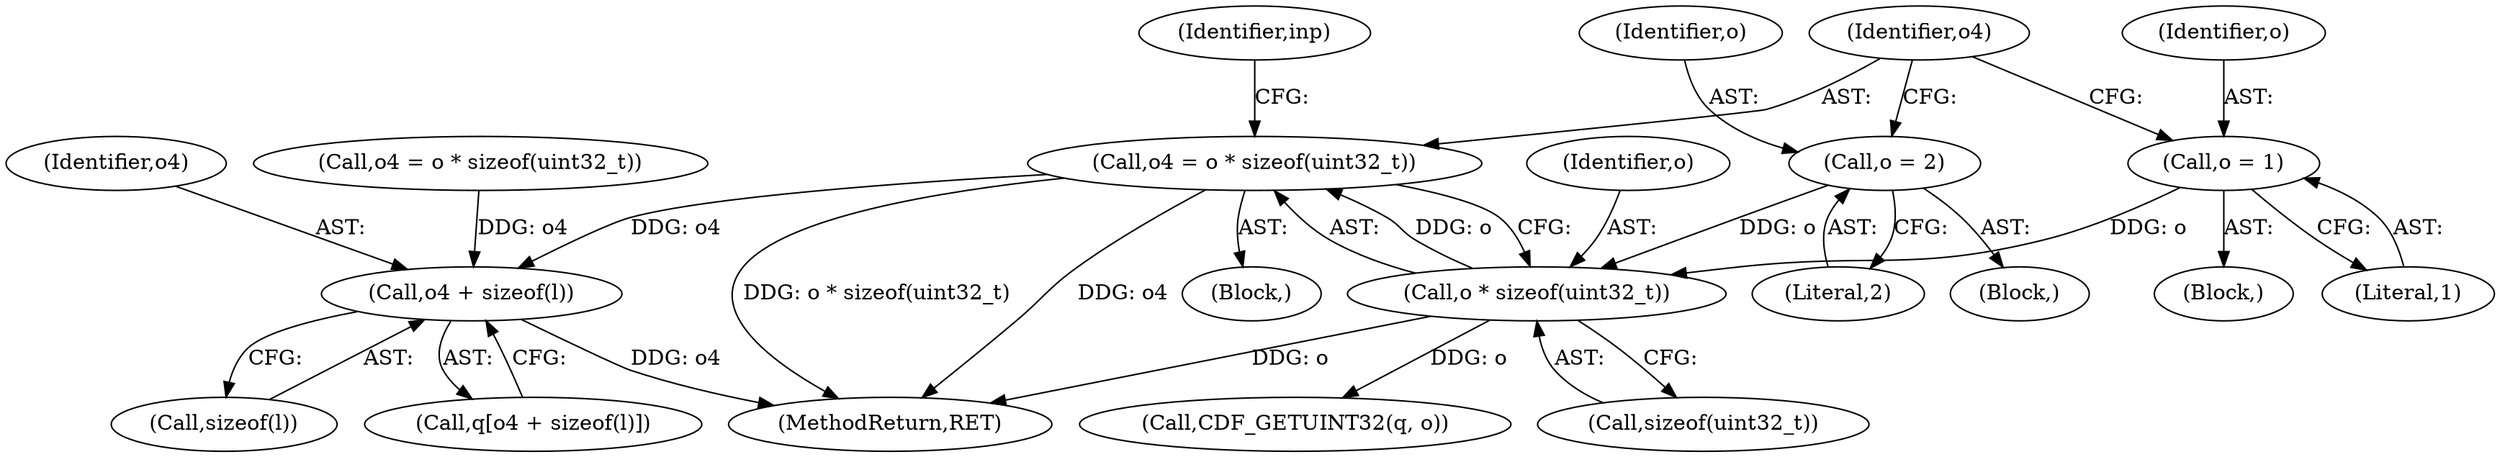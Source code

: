 digraph "0_file_1859fdb4e67c49c463c4e0078054335cd46ba295@API" {
"1000368" [label="(Call,o4 = o * sizeof(uint32_t))"];
"1000370" [label="(Call,o * sizeof(uint32_t))"];
"1000357" [label="(Call,o = 2)"];
"1000365" [label="(Call,o = 1)"];
"1000646" [label="(Call,o4 + sizeof(l))"];
"1000368" [label="(Call,o4 = o * sizeof(uint32_t))"];
"1000258" [label="(Block,)"];
"1000369" [label="(Identifier,o4)"];
"1000646" [label="(Call,o4 + sizeof(l))"];
"1000644" [label="(Call,q[o4 + sizeof(l)])"];
"1000367" [label="(Literal,1)"];
"1000619" [label="(Call,CDF_GETUINT32(q, o))"];
"1000371" [label="(Identifier,o)"];
"1000361" [label="(Block,)"];
"1000351" [label="(Block,)"];
"1000689" [label="(Call,o4 = o * sizeof(uint32_t))"];
"1000378" [label="(Identifier,inp)"];
"1000372" [label="(Call,sizeof(uint32_t))"];
"1000358" [label="(Identifier,o)"];
"1000647" [label="(Identifier,o4)"];
"1000648" [label="(Call,sizeof(l))"];
"1000357" [label="(Call,o = 2)"];
"1000761" [label="(MethodReturn,RET)"];
"1000365" [label="(Call,o = 1)"];
"1000370" [label="(Call,o * sizeof(uint32_t))"];
"1000366" [label="(Identifier,o)"];
"1000359" [label="(Literal,2)"];
"1000368" -> "1000258"  [label="AST: "];
"1000368" -> "1000370"  [label="CFG: "];
"1000369" -> "1000368"  [label="AST: "];
"1000370" -> "1000368"  [label="AST: "];
"1000378" -> "1000368"  [label="CFG: "];
"1000368" -> "1000761"  [label="DDG: o4"];
"1000368" -> "1000761"  [label="DDG: o * sizeof(uint32_t)"];
"1000370" -> "1000368"  [label="DDG: o"];
"1000368" -> "1000646"  [label="DDG: o4"];
"1000370" -> "1000372"  [label="CFG: "];
"1000371" -> "1000370"  [label="AST: "];
"1000372" -> "1000370"  [label="AST: "];
"1000370" -> "1000761"  [label="DDG: o"];
"1000357" -> "1000370"  [label="DDG: o"];
"1000365" -> "1000370"  [label="DDG: o"];
"1000370" -> "1000619"  [label="DDG: o"];
"1000357" -> "1000351"  [label="AST: "];
"1000357" -> "1000359"  [label="CFG: "];
"1000358" -> "1000357"  [label="AST: "];
"1000359" -> "1000357"  [label="AST: "];
"1000369" -> "1000357"  [label="CFG: "];
"1000365" -> "1000361"  [label="AST: "];
"1000365" -> "1000367"  [label="CFG: "];
"1000366" -> "1000365"  [label="AST: "];
"1000367" -> "1000365"  [label="AST: "];
"1000369" -> "1000365"  [label="CFG: "];
"1000646" -> "1000644"  [label="AST: "];
"1000646" -> "1000648"  [label="CFG: "];
"1000647" -> "1000646"  [label="AST: "];
"1000648" -> "1000646"  [label="AST: "];
"1000644" -> "1000646"  [label="CFG: "];
"1000646" -> "1000761"  [label="DDG: o4"];
"1000689" -> "1000646"  [label="DDG: o4"];
}
